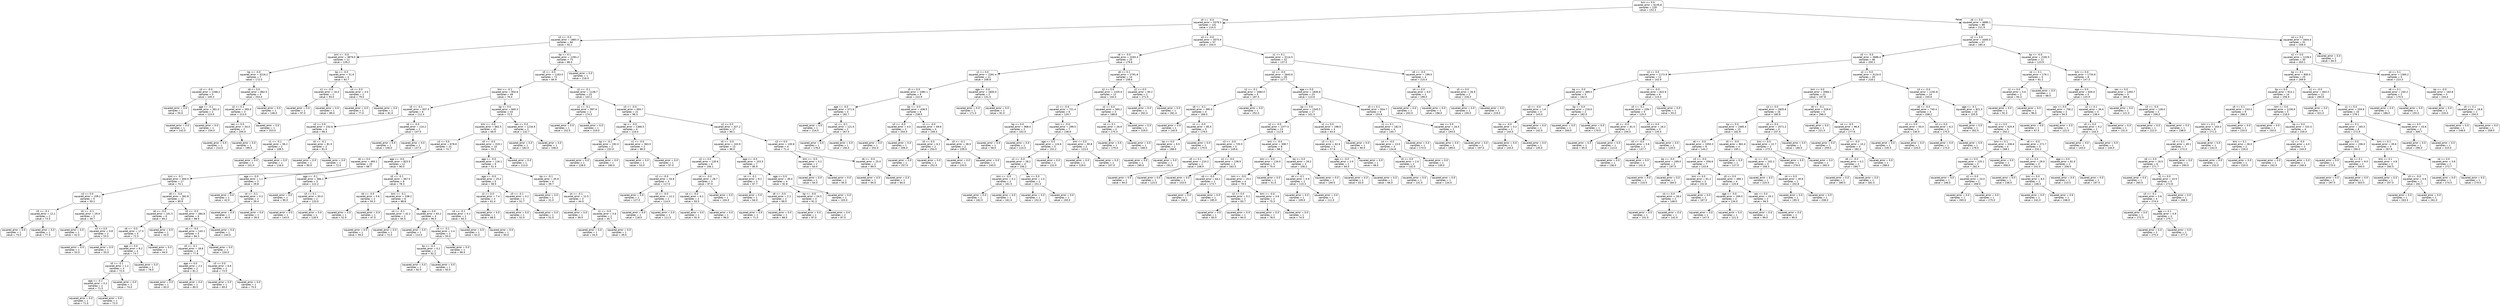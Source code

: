 digraph Tree {
node [shape=box, style="rounded", color="black", fontname="helvetica"] ;
edge [fontname="helvetica"] ;
0 [label="bmi <= 0.0\nsquared_error = 6135.8\nsamples = 229\nvalue = 152.3"] ;
1 [label="s5 <= -0.0\nsquared_error = 3376.3\nsamples = 141\nvalue = 114.5"] ;
0 -> 1 [labeldistance=2.5, labelangle=45, headlabel="True"] ;
2 [label="s3 <= -0.0\nsquared_error = 1883.3\nsamples = 84\nvalue = 92.1"] ;
1 -> 2 ;
3 [label="bmi <= -0.0\nsquared_error = 3879.0\nsamples = 11\nvalue = 139.2"] ;
2 -> 3 ;
4 [label="bp <= -0.0\nsquared_error = 3216.2\nsamples = 7\nvalue = 172.5"] ;
3 -> 4 ;
5 [label="s3 <= -0.0\nsquared_error = 1268.2\nsamples = 3\nvalue = 100.3"] ;
4 -> 5 ;
6 [label="squared_error = 0.0\nsamples = 1\nvalue = 55.0"] ;
5 -> 6 ;
7 [label="age <= -0.1\nsquared_error = 361.0\nsamples = 2\nvalue = 123.0"] ;
5 -> 7 ;
8 [label="squared_error = 0.0\nsamples = 1\nvalue = 142.0"] ;
7 -> 8 ;
9 [label="squared_error = 0.0\nsamples = 1\nvalue = 104.0"] ;
7 -> 9 ;
10 [label="s6 <= 0.0\nsquared_error = 862.5\nsamples = 4\nvalue = 203.4"] ;
4 -> 10 ;
11 [label="s2 <= 0.1\nsquared_error = 365.0\nsamples = 3\nvalue = 213.0"] ;
10 -> 11 ;
12 [label="sex <= 0.0\nsquared_error = 54.0\nsamples = 2\nvalue = 205.0"] ;
11 -> 12 ;
13 [label="squared_error = 0.0\nsamples = 1\nvalue = 214.0"] ;
12 -> 13 ;
14 [label="squared_error = 0.0\nsamples = 1\nvalue = 199.0"] ;
12 -> 14 ;
15 [label="squared_error = 0.0\nsamples = 1\nvalue = 253.0"] ;
11 -> 15 ;
16 [label="squared_error = 0.0\nsamples = 1\nvalue = 146.0"] ;
10 -> 16 ;
17 [label="bp <= -0.0\nsquared_error = 51.6\nsamples = 4\nvalue = 83.7"] ;
3 -> 17 ;
18 [label="s1 <= -0.0\nsquared_error = 16.0\nsamples = 2\nvalue = 93.0"] ;
17 -> 18 ;
19 [label="squared_error = 0.0\nsamples = 1\nvalue = 97.0"] ;
18 -> 19 ;
20 [label="squared_error = 0.0\nsamples = 1\nvalue = 89.0"] ;
18 -> 20 ;
21 [label="s4 <= 0.0\nsquared_error = 4.0\nsamples = 2\nvalue = 79.0"] ;
17 -> 21 ;
22 [label="squared_error = 0.0\nsamples = 1\nvalue = 77.0"] ;
21 -> 22 ;
23 [label="squared_error = 0.0\nsamples = 1\nvalue = 81.0"] ;
21 -> 23 ;
24 [label="bp <= 0.1\nsquared_error = 1293.2\nsamples = 73\nvalue = 86.0"] ;
2 -> 24 ;
25 [label="s5 <= -0.0\nsquared_error = 1163.0\nsamples = 72\nvalue = 84.9"] ;
24 -> 25 ;
26 [label="bmi <= -0.1\nsquared_error = 954.6\nsamples = 49\nvalue = 76.4"] ;
25 -> 26 ;
27 [label="s5 <= -0.1\nsquared_error = 637.0\nsamples = 6\nvalue = 111.4"] ;
26 -> 27 ;
28 [label="s3 <= 0.0\nsquared_error = 232.6\nsamples = 4\nvalue = 99.3"] ;
27 -> 28 ;
29 [label="s1 <= -0.1\nsquared_error = 56.2\nsamples = 2\nvalue = 108.5"] ;
28 -> 29 ;
30 [label="squared_error = 0.0\nsamples = 1\nvalue = 101.0"] ;
29 -> 30 ;
31 [label="squared_error = 0.0\nsamples = 1\nvalue = 116.0"] ;
29 -> 31 ;
32 [label="s5 <= -0.1\nsquared_error = 81.0\nsamples = 2\nvalue = 81.0"] ;
28 -> 32 ;
33 [label="squared_error = 0.0\nsamples = 1\nvalue = 90.0"] ;
32 -> 33 ;
34 [label="squared_error = 0.0\nsamples = 1\nvalue = 72.0"] ;
32 -> 34 ;
35 [label="s6 <= -0.0\nsquared_error = 110.2\nsamples = 2\nvalue = 147.5"] ;
27 -> 35 ;
36 [label="squared_error = 0.0\nsamples = 1\nvalue = 158.0"] ;
35 -> 36 ;
37 [label="squared_error = 0.0\nsamples = 1\nvalue = 137.0"] ;
35 -> 37 ;
38 [label="bp <= 0.0\nsquared_error = 840.3\nsamples = 43\nvalue = 72.5"] ;
26 -> 38 ;
39 [label="bmi <= -0.0\nsquared_error = 662.5\nsamples = 41\nvalue = 69.9"] ;
38 -> 39 ;
40 [label="s3 <= 0.0\nsquared_error = 678.8\nsamples = 31\nvalue = 74.7"] ;
39 -> 40 ;
41 [label="s6 <= 0.0\nsquared_error = 493.1\nsamples = 20\nvalue = 68.7"] ;
40 -> 41 ;
42 [label="bmi <= -0.1\nsquared_error = 400.0\nsamples = 17\nvalue = 74.1"] ;
41 -> 42 ;
43 [label="s3 <= 0.0\nsquared_error = 159.2\nsamples = 5\nvalue = 59.2"] ;
42 -> 43 ;
44 [label="s5 <= -0.1\nsquared_error = 12.2\nsamples = 2\nvalue = 73.5"] ;
43 -> 44 ;
45 [label="squared_error = 0.0\nsamples = 1\nvalue = 70.0"] ;
44 -> 45 ;
46 [label="squared_error = 0.0\nsamples = 1\nvalue = 77.0"] ;
44 -> 46 ;
47 [label="s5 <= -0.1\nsquared_error = 29.9\nsamples = 3\nvalue = 49.7"] ;
43 -> 47 ;
48 [label="squared_error = 0.0\nsamples = 1\nvalue = 42.0"] ;
47 -> 48 ;
49 [label="s3 <= 0.0\nsquared_error = 0.8\nsamples = 2\nvalue = 53.5"] ;
47 -> 49 ;
50 [label="squared_error = 0.0\nsamples = 1\nvalue = 53.0"] ;
49 -> 50 ;
51 [label="squared_error = 0.0\nsamples = 1\nvalue = 55.0"] ;
49 -> 51 ;
52 [label="s6 <= -0.0\nsquared_error = 362.8\nsamples = 12\nvalue = 80.9"] ;
42 -> 52 ;
53 [label="s6 <= -0.0\nsquared_error = 101.5\nsamples = 6\nvalue = 69.2"] ;
52 -> 53 ;
54 [label="s6 <= -0.0\nsquared_error = 17.5\nsamples = 5\nvalue = 72.5"] ;
53 -> 54 ;
55 [label="age <= 0.0\nsquared_error = 8.2\nsamples = 4\nvalue = 73.7"] ;
54 -> 55 ;
56 [label="s5 <= -0.1\nsquared_error = 1.2\nsamples = 3\nvalue = 72.0"] ;
55 -> 56 ;
57 [label="age <= -0.1\nsquared_error = 0.2\nsamples = 2\nvalue = 71.5"] ;
56 -> 57 ;
58 [label="squared_error = 0.0\nsamples = 1\nvalue = 71.0"] ;
57 -> 58 ;
59 [label="squared_error = 0.0\nsamples = 1\nvalue = 72.0"] ;
57 -> 59 ;
60 [label="squared_error = 0.0\nsamples = 1\nvalue = 74.0"] ;
56 -> 60 ;
61 [label="squared_error = 0.0\nsamples = 1\nvalue = 78.0"] ;
55 -> 61 ;
62 [label="squared_error = 0.0\nsamples = 1\nvalue = 64.0"] ;
54 -> 62 ;
63 [label="squared_error = 0.0\nsamples = 1\nvalue = 43.0"] ;
53 -> 63 ;
64 [label="s5 <= -0.0\nsquared_error = 384.8\nsamples = 6\nvalue = 88.9"] ;
52 -> 64 ;
65 [label="s6 <= -0.0\nsquared_error = 143.1\nsamples = 5\nvalue = 84.3"] ;
64 -> 65 ;
66 [label="s5 <= -0.1\nsquared_error = 18.8\nsamples = 4\nvalue = 77.8"] ;
65 -> 66 ;
67 [label="age <= 0.0\nsquared_error = 2.2\nsamples = 2\nvalue = 81.2"] ;
66 -> 67 ;
68 [label="squared_error = 0.0\nsamples = 1\nvalue = 83.0"] ;
67 -> 68 ;
69 [label="squared_error = 0.0\nsamples = 1\nvalue = 80.0"] ;
67 -> 69 ;
70 [label="s3 <= 0.0\nsquared_error = 6.8\nsamples = 2\nvalue = 73.5"] ;
66 -> 70 ;
71 [label="squared_error = 0.0\nsamples = 1\nvalue = 69.0"] ;
70 -> 71 ;
72 [label="squared_error = 0.0\nsamples = 1\nvalue = 75.0"] ;
70 -> 72 ;
73 [label="squared_error = 0.0\nsamples = 1\nvalue = 104.0"] ;
65 -> 73 ;
74 [label="squared_error = 0.0\nsamples = 1\nvalue = 144.0"] ;
64 -> 74 ;
75 [label="age <= -0.0\nsquared_error = 1.1\nsamples = 3\nvalue = 39.8"] ;
41 -> 75 ;
76 [label="squared_error = 0.0\nsamples = 1\nvalue = 42.0"] ;
75 -> 76 ;
77 [label="s4 <= -0.1\nsquared_error = 0.2\nsamples = 2\nvalue = 39.4"] ;
75 -> 77 ;
78 [label="squared_error = 0.0\nsamples = 1\nvalue = 40.0"] ;
77 -> 78 ;
79 [label="squared_error = 0.0\nsamples = 1\nvalue = 39.0"] ;
77 -> 79 ;
80 [label="age <= -0.0\nsquared_error = 823.5\nsamples = 11\nvalue = 90.0"] ;
40 -> 80 ;
81 [label="age <= -0.1\nsquared_error = 384.2\nsamples = 3\nvalue = 122.2"] ;
80 -> 81 ;
82 [label="squared_error = 0.0\nsamples = 1\nvalue = 90.0"] ;
81 -> 82 ;
83 [label="s3 <= 0.1\nsquared_error = 50.0\nsamples = 2\nvalue = 133.0"] ;
81 -> 83 ;
84 [label="squared_error = 0.0\nsamples = 1\nvalue = 143.0"] ;
83 -> 84 ;
85 [label="squared_error = 0.0\nsamples = 1\nvalue = 128.0"] ;
83 -> 85 ;
86 [label="s5 <= -0.1\nsquared_error = 467.5\nsamples = 8\nvalue = 78.3"] ;
80 -> 86 ;
87 [label="s6 <= -0.0\nsquared_error = 5.6\nsamples = 2\nvalue = 50.3"] ;
86 -> 87 ;
88 [label="squared_error = 0.0\nsamples = 1\nvalue = 52.0"] ;
87 -> 88 ;
89 [label="squared_error = 0.0\nsamples = 1\nvalue = 47.0"] ;
87 -> 89 ;
90 [label="bmi <= -0.1\nsquared_error = 238.2\nsamples = 6\nvalue = 88.8"] ;
86 -> 90 ;
91 [label="s4 <= -0.1\nsquared_error = 42.2\nsamples = 2\nvalue = 65.5"] ;
90 -> 91 ;
92 [label="squared_error = 0.0\nsamples = 1\nvalue = 59.0"] ;
91 -> 92 ;
93 [label="squared_error = 0.0\nsamples = 1\nvalue = 72.0"] ;
91 -> 93 ;
94 [label="age <= 0.0\nsquared_error = 63.2\nsamples = 4\nvalue = 96.5"] ;
90 -> 94 ;
95 [label="squared_error = 0.0\nsamples = 1\nvalue = 114.0"] ;
94 -> 95 ;
96 [label="s4 <= -0.1\nsquared_error = 2.4\nsamples = 3\nvalue = 93.0"] ;
94 -> 96 ;
97 [label="bp <= -0.1\nsquared_error = 0.2\nsamples = 2\nvalue = 92.2"] ;
96 -> 97 ;
98 [label="squared_error = 0.0\nsamples = 1\nvalue = 92.0"] ;
97 -> 98 ;
99 [label="squared_error = 0.0\nsamples = 1\nvalue = 93.0"] ;
97 -> 99 ;
100 [label="squared_error = 0.0\nsamples = 1\nvalue = 96.0"] ;
96 -> 100 ;
101 [label="s5 <= -0.0\nsquared_error = 319.1\nsamples = 10\nvalue = 55.1"] ;
39 -> 101 ;
102 [label="age <= -0.0\nsquared_error = 116.1\nsamples = 9\nvalue = 51.4"] ;
101 -> 102 ;
103 [label="age <= -0.0\nsquared_error = 25.2\nsamples = 5\nvalue = 58.5"] ;
102 -> 103 ;
104 [label="s2 <= 0.0\nsquared_error = 7.4\nsamples = 3\nvalue = 61.4"] ;
103 -> 104 ;
105 [label="s4 <= -0.1\nsquared_error = 0.2\nsamples = 2\nvalue = 60.3"] ;
104 -> 105 ;
106 [label="squared_error = 0.0\nsamples = 1\nvalue = 61.0"] ;
105 -> 106 ;
107 [label="squared_error = 0.0\nsamples = 1\nvalue = 60.0"] ;
105 -> 107 ;
108 [label="squared_error = 0.0\nsamples = 1\nvalue = 68.0"] ;
104 -> 108 ;
109 [label="s5 <= -0.1\nsquared_error = 0.2\nsamples = 2\nvalue = 51.7"] ;
103 -> 109 ;
110 [label="squared_error = 0.0\nsamples = 1\nvalue = 52.0"] ;
109 -> 110 ;
111 [label="squared_error = 0.0\nsamples = 1\nvalue = 51.0"] ;
109 -> 111 ;
112 [label="bp <= -0.1\nsquared_error = 45.9\nsamples = 4\nvalue = 39.7"] ;
102 -> 112 ;
113 [label="squared_error = 0.0\nsamples = 1\nvalue = 31.0"] ;
112 -> 113 ;
114 [label="s4 <= -0.1\nsquared_error = 12.5\nsamples = 3\nvalue = 44.0"] ;
112 -> 114 ;
115 [label="squared_error = 0.0\nsamples = 1\nvalue = 39.0"] ;
114 -> 115 ;
116 [label="s1 <= -0.0\nsquared_error = 5.6\nsamples = 2\nvalue = 45.7"] ;
114 -> 116 ;
117 [label="squared_error = 0.0\nsamples = 1\nvalue = 44.0"] ;
116 -> 117 ;
118 [label="squared_error = 0.0\nsamples = 1\nvalue = 49.0"] ;
116 -> 118 ;
119 [label="squared_error = 0.0\nsamples = 1\nvalue = 113.0"] ;
101 -> 119 ;
120 [label="sex <= 0.0\nsquared_error = 1216.9\nsamples = 2\nvalue = 132.7"] ;
38 -> 120 ;
121 [label="squared_error = 0.0\nsamples = 1\nvalue = 182.0"] ;
120 -> 121 ;
122 [label="squared_error = 0.0\nsamples = 1\nvalue = 108.0"] ;
120 -> 122 ;
123 [label="s1 <= -0.1\nsquared_error = 1138.7\nsamples = 23\nvalue = 102.2"] ;
25 -> 123 ;
124 [label="s1 <= -0.1\nsquared_error = 997.6\nsamples = 2\nvalue = 174.3"] ;
123 -> 124 ;
125 [label="squared_error = 0.0\nsamples = 1\nvalue = 152.0"] ;
124 -> 125 ;
126 [label="squared_error = 0.0\nsamples = 1\nvalue = 219.0"] ;
124 -> 126 ;
127 [label="s3 <= -0.0\nsquared_error = 693.7\nsamples = 21\nvalue = 96.3"] ;
123 -> 127 ;
128 [label="bp <= -0.0\nsquared_error = 1366.5\nsamples = 4\nvalue = 119.0"] ;
127 -> 128 ;
129 [label="bp <= -0.1\nsquared_error = 192.0\nsamples = 2\nvalue = 152.0"] ;
128 -> 129 ;
130 [label="squared_error = 0.0\nsamples = 1\nvalue = 128.0"] ;
129 -> 130 ;
131 [label="squared_error = 0.0\nsamples = 1\nvalue = 160.0"] ;
129 -> 131 ;
132 [label="s1 <= -0.0\nsquared_error = 363.0\nsamples = 2\nvalue = 86.0"] ;
128 -> 132 ;
133 [label="squared_error = 0.0\nsamples = 1\nvalue = 53.0"] ;
132 -> 133 ;
134 [label="squared_error = 0.0\nsamples = 1\nvalue = 97.0"] ;
132 -> 134 ;
135 [label="s2 <= 0.0\nsquared_error = 327.2\nsamples = 17\nvalue = 90.1"] ;
127 -> 135 ;
136 [label="s5 <= -0.0\nsquared_error = 243.9\nsamples = 13\nvalue = 96.0"] ;
135 -> 136 ;
137 [label="s2 <= 0.0\nsquared_error = 130.6\nsamples = 6\nvalue = 106.1"] ;
136 -> 137 ;
138 [label="s2 <= -0.0\nsquared_error = 34.8\nsamples = 3\nvalue = 117.0"] ;
137 -> 138 ;
139 [label="squared_error = 0.0\nsamples = 1\nvalue = 127.0"] ;
138 -> 139 ;
140 [label="s5 <= -0.0\nsquared_error = 12.2\nsamples = 2\nvalue = 114.5"] ;
138 -> 140 ;
141 [label="squared_error = 0.0\nsamples = 1\nvalue = 118.0"] ;
140 -> 141 ;
142 [label="squared_error = 0.0\nsamples = 1\nvalue = 111.0"] ;
140 -> 142 ;
143 [label="s4 <= -0.0\nsquared_error = 28.7\nsamples = 3\nvalue = 97.0"] ;
137 -> 143 ;
144 [label="s4 <= -0.0\nsquared_error = 6.2\nsamples = 2\nvalue = 93.5"] ;
143 -> 144 ;
145 [label="squared_error = 0.0\nsamples = 1\nvalue = 91.0"] ;
144 -> 145 ;
146 [label="squared_error = 0.0\nsamples = 1\nvalue = 96.0"] ;
144 -> 146 ;
147 [label="squared_error = 0.0\nsamples = 1\nvalue = 104.0"] ;
143 -> 147 ;
148 [label="age <= -0.0\nsquared_error = 153.5\nsamples = 7\nvalue = 85.9"] ;
136 -> 148 ;
149 [label="s4 <= -0.1\nsquared_error = 8.2\nsamples = 3\nvalue = 67.7"] ;
148 -> 149 ;
150 [label="squared_error = 0.0\nsamples = 1\nvalue = 64.0"] ;
149 -> 150 ;
151 [label="s6 <= -0.0\nsquared_error = 2.2\nsamples = 2\nvalue = 69.5"] ;
149 -> 151 ;
152 [label="squared_error = 0.0\nsamples = 1\nvalue = 71.0"] ;
151 -> 152 ;
153 [label="squared_error = 0.0\nsamples = 1\nvalue = 68.0"] ;
151 -> 153 ;
154 [label="age <= 0.0\nsquared_error = 36.4\nsamples = 4\nvalue = 92.8"] ;
148 -> 154 ;
155 [label="bp <= -0.0\nsquared_error = 24.5\nsamples = 3\nvalue = 91.3"] ;
154 -> 155 ;
156 [label="squared_error = 0.0\nsamples = 1\nvalue = 97.0"] ;
155 -> 156 ;
157 [label="squared_error = 0.0\nsamples = 2\nvalue = 87.0"] ;
155 -> 157 ;
158 [label="squared_error = 0.0\nsamples = 1\nvalue = 103.0"] ;
154 -> 158 ;
159 [label="s3 <= 0.0\nsquared_error = 130.8\nsamples = 4\nvalue = 71.4"] ;
135 -> 159 ;
160 [label="bmi <= -0.0\nsquared_error = 0.2\nsamples = 2\nvalue = 64.4"] ;
159 -> 160 ;
161 [label="squared_error = 0.0\nsamples = 1\nvalue = 64.0"] ;
160 -> 161 ;
162 [label="squared_error = 0.0\nsamples = 1\nvalue = 65.0"] ;
160 -> 162 ;
163 [label="s6 <= -0.0\nsquared_error = 25.0\nsamples = 2\nvalue = 89.0"] ;
159 -> 163 ;
164 [label="squared_error = 0.0\nsamples = 1\nvalue = 94.0"] ;
163 -> 164 ;
165 [label="squared_error = 0.0\nsamples = 1\nvalue = 84.0"] ;
163 -> 165 ;
166 [label="squared_error = 0.0\nsamples = 1\nvalue = 216.0"] ;
24 -> 166 ;
167 [label="s3 <= -0.0\nsquared_error = 3575.9\nsamples = 57\nvalue = 154.0"] ;
1 -> 167 ;
168 [label="s6 <= -0.0\nsquared_error = 3183.3\nsamples = 25\nvalue = 179.6"] ;
167 -> 168 ;
169 [label="s1 <= 0.0\nsquared_error = 2261.4\nsamples = 11\nvalue = 208.8"] ;
168 -> 169 ;
170 [label="s5 <= 0.0\nsquared_error = 1082.1\nsamples = 9\nvalue = 222.9"] ;
169 -> 170 ;
171 [label="age <= -0.0\nsquared_error = 571.6\nsamples = 3\nvalue = 182.7"] ;
170 -> 171 ;
172 [label="squared_error = 0.0\nsamples = 1\nvalue = 214.0"] ;
171 -> 172 ;
173 [label="s2 <= -0.1\nsquared_error = 121.0\nsamples = 2\nvalue = 167.0"] ;
171 -> 173 ;
174 [label="squared_error = 0.0\nsamples = 1\nvalue = 178.0"] ;
173 -> 174 ;
175 [label="squared_error = 0.0\nsamples = 1\nvalue = 156.0"] ;
173 -> 175 ;
176 [label="bp <= -0.0\nsquared_error = 438.5\nsamples = 6\nvalue = 238.0"] ;
170 -> 176 ;
177 [label="s3 <= -0.0\nsquared_error = 4.0\nsamples = 2\nvalue = 204.0"] ;
176 -> 177 ;
178 [label="squared_error = 0.0\nsamples = 1\nvalue = 202.0"] ;
177 -> 178 ;
179 [label="squared_error = 0.0\nsamples = 1\nvalue = 206.0"] ;
177 -> 179 ;
180 [label="s1 <= -0.0\nsquared_error = 69.6\nsamples = 4\nvalue = 249.3"] ;
176 -> 180 ;
181 [label="s5 <= 0.0\nsquared_error = 6.2\nsamples = 2\nvalue = 254.5"] ;
180 -> 181 ;
182 [label="squared_error = 0.0\nsamples = 1\nvalue = 257.0"] ;
181 -> 182 ;
183 [label="squared_error = 0.0\nsamples = 1\nvalue = 252.0"] ;
181 -> 183 ;
184 [label="s3 <= -0.1\nsquared_error = 36.0\nsamples = 2\nvalue = 239.0"] ;
180 -> 184 ;
185 [label="squared_error = 0.0\nsamples = 1\nvalue = 233.0"] ;
184 -> 185 ;
186 [label="squared_error = 0.0\nsamples = 1\nvalue = 245.0"] ;
184 -> 186 ;
187 [label="age <= -0.0\nsquared_error = 1600.0\nsamples = 2\nvalue = 131.0"] ;
169 -> 187 ;
188 [label="squared_error = 0.0\nsamples = 1\nvalue = 171.0"] ;
187 -> 188 ;
189 [label="squared_error = 0.0\nsamples = 1\nvalue = 91.0"] ;
187 -> 189 ;
190 [label="s6 <= 0.1\nsquared_error = 2791.8\nsamples = 14\nvalue = 158.6"] ;
168 -> 190 ;
191 [label="s2 <= 0.0\nsquared_error = 1335.6\nsamples = 12\nvalue = 144.4"] ;
190 -> 191 ;
192 [label="s1 <= -0.0\nsquared_error = 721.4\nsamples = 9\nvalue = 129.7"] ;
191 -> 192 ;
193 [label="bp <= 0.0\nsquared_error = 968.0\nsamples = 2\nvalue = 102.0"] ;
192 -> 193 ;
194 [label="squared_error = 0.0\nsamples = 1\nvalue = 58.0"] ;
193 -> 194 ;
195 [label="squared_error = 0.0\nsamples = 1\nvalue = 124.0"] ;
193 -> 195 ;
196 [label="bmi <= -0.0\nsquared_error = 299.0\nsamples = 7\nvalue = 138.9"] ;
192 -> 196 ;
197 [label="age <= 0.0\nsquared_error = 124.6\nsamples = 5\nvalue = 151.2"] ;
196 -> 197 ;
198 [label="s2 <= -0.0\nsquared_error = 28.2\nsamples = 4\nvalue = 156.2"] ;
197 -> 198 ;
199 [label="bmi <= -0.0\nsquared_error = 0.2\nsamples = 2\nvalue = 161.5"] ;
198 -> 199 ;
200 [label="squared_error = 0.0\nsamples = 1\nvalue = 162.0"] ;
199 -> 200 ;
201 [label="squared_error = 0.0\nsamples = 1\nvalue = 161.0"] ;
199 -> 201 ;
202 [label="sex <= 0.0\nsquared_error = 1.0\nsamples = 2\nvalue = 151.0"] ;
198 -> 202 ;
203 [label="squared_error = 0.0\nsamples = 1\nvalue = 152.0"] ;
202 -> 203 ;
204 [label="squared_error = 0.0\nsamples = 1\nvalue = 150.0"] ;
202 -> 204 ;
205 [label="squared_error = 0.0\nsamples = 1\nvalue = 131.0"] ;
197 -> 205 ;
206 [label="bmi <= 0.0\nsquared_error = 90.8\nsamples = 2\nvalue = 123.5"] ;
196 -> 206 ;
207 [label="squared_error = 0.0\nsamples = 1\nvalue = 129.0"] ;
206 -> 207 ;
208 [label="squared_error = 0.0\nsamples = 1\nvalue = 107.0"] ;
206 -> 208 ;
209 [label="s2 <= 0.0\nsquared_error = 560.2\nsamples = 3\nvalue = 188.8"] ;
191 -> 209 ;
210 [label="s4 <= 0.1\nsquared_error = 26.9\nsamples = 2\nvalue = 175.3"] ;
209 -> 210 ;
211 [label="squared_error = 0.0\nsamples = 1\nvalue = 179.0"] ;
210 -> 211 ;
212 [label="squared_error = 0.0\nsamples = 1\nvalue = 168.0"] ;
210 -> 212 ;
213 [label="squared_error = 0.0\nsamples = 1\nvalue = 229.0"] ;
209 -> 213 ;
214 [label="s2 <= 0.0\nsquared_error = 90.2\nsamples = 2\nvalue = 271.5"] ;
190 -> 214 ;
215 [label="squared_error = 0.0\nsamples = 1\nvalue = 262.0"] ;
214 -> 215 ;
216 [label="squared_error = 0.0\nsamples = 1\nvalue = 281.0"] ;
214 -> 216 ;
217 [label="s1 <= 0.1\nsquared_error = 3114.5\nsamples = 32\nvalue = 137.0"] ;
167 -> 217 ;
218 [label="s2 <= -0.0\nsquared_error = 2643.6\nsamples = 28\nvalue = 127.7"] ;
217 -> 218 ;
219 [label="s2 <= -0.1\nsquared_error = 1683.0\nsamples = 5\nvalue = 187.5"] ;
218 -> 219 ;
220 [label="s6 <= -0.1\nsquared_error = 395.0\nsamples = 4\nvalue = 166.0"] ;
219 -> 220 ;
221 [label="squared_error = 0.0\nsamples = 1\nvalue = 140.0"] ;
220 -> 221 ;
222 [label="s1 <= -0.0\nsquared_error = 85.5\nsamples = 3\nvalue = 179.0"] ;
220 -> 222 ;
223 [label="bp <= 0.0\nsquared_error = 9.0\nsamples = 2\nvalue = 188.0"] ;
222 -> 223 ;
224 [label="squared_error = 0.0\nsamples = 1\nvalue = 185.0"] ;
223 -> 224 ;
225 [label="squared_error = 0.0\nsamples = 1\nvalue = 191.0"] ;
223 -> 225 ;
226 [label="squared_error = 0.0\nsamples = 1\nvalue = 170.0"] ;
222 -> 226 ;
227 [label="squared_error = 0.0\nsamples = 1\nvalue = 252.0"] ;
219 -> 227 ;
228 [label="age <= 0.0\nsquared_error = 1830.8\nsamples = 23\nvalue = 113.6"] ;
218 -> 228 ;
229 [label="bp <= 0.0\nsquared_error = 1545.5\nsamples = 17\nvalue = 101.3"] ;
228 -> 229 ;
230 [label="s2 <= -0.0\nsquared_error = 1377.5\nsamples = 13\nvalue = 112.8"] ;
229 -> 230 ;
231 [label="s3 <= -0.0\nsquared_error = 720.5\nsamples = 5\nvalue = 149.6"] ;
230 -> 231 ;
232 [label="s5 <= 0.1\nsquared_error = 210.2\nsamples = 2\nvalue = 108.5"] ;
231 -> 232 ;
233 [label="squared_error = 0.0\nsamples = 1\nvalue = 94.0"] ;
232 -> 233 ;
234 [label="squared_error = 0.0\nsamples = 1\nvalue = 123.0"] ;
232 -> 234 ;
235 [label="s2 <= -0.0\nsquared_error = 138.9\nsamples = 3\nvalue = 163.3"] ;
231 -> 235 ;
236 [label="squared_error = 0.0\nsamples = 1\nvalue = 153.0"] ;
235 -> 236 ;
237 [label="s6 <= -0.0\nsquared_error = 64.2\nsamples = 2\nvalue = 173.7"] ;
235 -> 237 ;
238 [label="squared_error = 0.0\nsamples = 1\nvalue = 168.0"] ;
237 -> 238 ;
239 [label="squared_error = 0.0\nsamples = 1\nvalue = 185.0"] ;
237 -> 239 ;
240 [label="bmi <= -0.0\nsquared_error = 308.7\nsamples = 8\nvalue = 88.2"] ;
230 -> 240 ;
241 [label="bmi <= -0.0\nsquared_error = 116.0\nsamples = 5\nvalue = 75.4"] ;
240 -> 241 ;
242 [label="bmi <= -0.0\nsquared_error = 19.2\nsamples = 4\nvalue = 79.5"] ;
241 -> 242 ;
243 [label="s2 <= 0.0\nsquared_error = 0.2\nsamples = 2\nvalue = 83.7"] ;
242 -> 243 ;
244 [label="squared_error = 0.0\nsamples = 1\nvalue = 83.0"] ;
243 -> 244 ;
245 [label="squared_error = 0.0\nsamples = 1\nvalue = 84.0"] ;
243 -> 245 ;
246 [label="bmi <= -0.0\nsquared_error = 3.6\nsamples = 2\nvalue = 75.3"] ;
242 -> 246 ;
247 [label="squared_error = 0.0\nsamples = 1\nvalue = 78.0"] ;
246 -> 247 ;
248 [label="squared_error = 0.0\nsamples = 1\nvalue = 74.0"] ;
246 -> 248 ;
249 [label="squared_error = 0.0\nsamples = 1\nvalue = 51.0"] ;
241 -> 249 ;
250 [label="bp <= 0.0\nsquared_error = 26.2\nsamples = 3\nvalue = 106.2"] ;
240 -> 250 ;
251 [label="s6 <= -0.1\nsquared_error = 0.9\nsamples = 2\nvalue = 110.3"] ;
250 -> 251 ;
252 [label="squared_error = 0.0\nsamples = 1\nvalue = 109.0"] ;
251 -> 252 ;
253 [label="squared_error = 0.0\nsamples = 1\nvalue = 111.0"] ;
251 -> 253 ;
254 [label="squared_error = 0.0\nsamples = 1\nvalue = 100.0"] ;
250 -> 254 ;
255 [label="s1 <= 0.0\nsquared_error = 198.0\nsamples = 4\nvalue = 63.0"] ;
229 -> 255 ;
256 [label="s3 <= 0.1\nsquared_error = 62.6\nsamples = 3\nvalue = 57.6"] ;
255 -> 256 ;
257 [label="age <= -0.0\nsquared_error = 2.0\nsamples = 2\nvalue = 64.0"] ;
256 -> 257 ;
258 [label="squared_error = 0.0\nsamples = 1\nvalue = 63.0"] ;
257 -> 258 ;
259 [label="squared_error = 0.0\nsamples = 1\nvalue = 66.0"] ;
257 -> 259 ;
260 [label="squared_error = 0.0\nsamples = 1\nvalue = 48.0"] ;
256 -> 260 ;
261 [label="squared_error = 0.0\nsamples = 1\nvalue = 90.0"] ;
255 -> 261 ;
262 [label="s5 <= 0.1\nsquared_error = 654.7\nsamples = 6\nvalue = 153.8"] ;
228 -> 262 ;
263 [label="s1 <= 0.1\nsquared_error = 182.9\nsamples = 4\nvalue = 140.7"] ;
262 -> 263 ;
264 [label="s4 <= -0.0\nsquared_error = 13.0\nsamples = 3\nvalue = 134.8"] ;
263 -> 264 ;
265 [label="s5 <= 0.0\nsquared_error = 2.0\nsamples = 2\nvalue = 132.0"] ;
264 -> 265 ;
266 [label="squared_error = 0.0\nsamples = 1\nvalue = 131.0"] ;
265 -> 266 ;
267 [label="squared_error = 0.0\nsamples = 1\nvalue = 134.0"] ;
265 -> 267 ;
268 [label="squared_error = 0.0\nsamples = 1\nvalue = 139.0"] ;
264 -> 268 ;
269 [label="squared_error = 0.0\nsamples = 1\nvalue = 170.0"] ;
263 -> 269 ;
270 [label="sex <= 0.0\nsquared_error = 16.0\nsamples = 2\nvalue = 193.0"] ;
262 -> 270 ;
271 [label="squared_error = 0.0\nsamples = 1\nvalue = 189.0"] ;
270 -> 271 ;
272 [label="squared_error = 0.0\nsamples = 1\nvalue = 197.0"] ;
270 -> 272 ;
273 [label="s6 <= -0.0\nsquared_error = 199.0\nsamples = 4\nvalue = 215.4"] ;
217 -> 273 ;
274 [label="s4 <= 0.0\nsquared_error = 9.0\nsamples = 2\nvalue = 199.0"] ;
273 -> 274 ;
275 [label="squared_error = 0.0\nsamples = 1\nvalue = 202.0"] ;
274 -> 275 ;
276 [label="squared_error = 0.0\nsamples = 1\nvalue = 196.0"] ;
274 -> 276 ;
277 [label="s5 <= 0.0\nsquared_error = 26.9\nsamples = 2\nvalue = 226.3"] ;
273 -> 277 ;
278 [label="squared_error = 0.0\nsamples = 1\nvalue = 230.0"] ;
277 -> 278 ;
279 [label="squared_error = 0.0\nsamples = 1\nvalue = 219.0"] ;
277 -> 279 ;
280 [label="s6 <= 0.0\nsquared_error = 4680.1\nsamples = 88\nvalue = 211.9"] ;
0 -> 280 [labeldistance=2.5, labelangle=-45, headlabel="False"] ;
281 [label="s2 <= 0.0\nsquared_error = 4300.5\nsamples = 57\nvalue = 185.4"] ;
280 -> 281 ;
282 [label="s5 <= -0.0\nsquared_error = 3686.4\nsamples = 46\nvalue = 200.1"] ;
281 -> 282 ;
283 [label="s3 <= 0.0\nsquared_error = 1172.9\nsamples = 11\nvalue = 142.9"] ;
282 -> 283 ;
284 [label="bp <= -0.0\nsquared_error = 489.0\nsamples = 5\nvalue = 162.5"] ;
283 -> 284 ;
285 [label="s3 <= -0.0\nsquared_error = 1.6\nsamples = 3\nvalue = 143.0"] ;
284 -> 285 ;
286 [label="bp <= -0.0\nsquared_error = 0.2\nsamples = 2\nvalue = 144.5"] ;
285 -> 286 ;
287 [label="squared_error = 0.0\nsamples = 1\nvalue = 144.0"] ;
286 -> 287 ;
288 [label="squared_error = 0.0\nsamples = 1\nvalue = 145.0"] ;
286 -> 288 ;
289 [label="squared_error = 0.0\nsamples = 1\nvalue = 142.0"] ;
285 -> 289 ;
290 [label="bp <= 0.0\nsquared_error = 216.0\nsamples = 2\nvalue = 182.0"] ;
284 -> 290 ;
291 [label="squared_error = 0.0\nsamples = 1\nvalue = 200.0"] ;
290 -> 291 ;
292 [label="squared_error = 0.0\nsamples = 1\nvalue = 170.0"] ;
290 -> 292 ;
293 [label="s4 <= -0.0\nsquared_error = 822.6\nsamples = 6\nvalue = 115.0"] ;
283 -> 293 ;
294 [label="s5 <= -0.1\nsquared_error = 259.7\nsamples = 5\nvalue = 125.0"] ;
293 -> 294 ;
295 [label="s6 <= -0.0\nsquared_error = 81.0\nsamples = 2\nvalue = 104.0"] ;
294 -> 295 ;
296 [label="squared_error = 0.0\nsamples = 1\nvalue = 95.0"] ;
295 -> 296 ;
297 [label="squared_error = 0.0\nsamples = 1\nvalue = 113.0"] ;
295 -> 297 ;
298 [label="s3 <= 0.0\nsquared_error = 18.2\nsamples = 3\nvalue = 135.5"] ;
294 -> 298 ;
299 [label="s5 <= -0.0\nsquared_error = 5.6\nsamples = 2\nvalue = 137.7"] ;
298 -> 299 ;
300 [label="squared_error = 0.0\nsamples = 1\nvalue = 136.0"] ;
299 -> 300 ;
301 [label="squared_error = 0.0\nsamples = 1\nvalue = 141.0"] ;
299 -> 301 ;
302 [label="squared_error = 0.0\nsamples = 1\nvalue = 129.0"] ;
298 -> 302 ;
303 [label="squared_error = 0.0\nsamples = 1\nvalue = 55.0"] ;
293 -> 303 ;
304 [label="s2 <= 0.0\nsquared_error = 3124.0\nsamples = 35\nvalue = 218.1"] ;
282 -> 304 ;
305 [label="bmi <= 0.0\nsquared_error = 3584.1\nsamples = 21\nvalue = 197.8"] ;
304 -> 305 ;
306 [label="s3 <= 0.0\nsquared_error = 2835.8\nsamples = 16\nvalue = 180.8"] ;
305 -> 306 ;
307 [label="bp <= 0.0\nsquared_error = 1585.4\nsamples = 13\nvalue = 162.9"] ;
306 -> 307 ;
308 [label="s6 <= -0.0\nsquared_error = 1050.3\nsamples = 9\nvalue = 144.2"] ;
307 -> 308 ;
309 [label="bp <= -0.0\nsquared_error = 169.0\nsamples = 2\nvalue = 197.0"] ;
308 -> 309 ;
310 [label="squared_error = 0.0\nsamples = 1\nvalue = 210.0"] ;
309 -> 310 ;
311 [label="squared_error = 0.0\nsamples = 1\nvalue = 184.0"] ;
309 -> 311 ;
312 [label="s3 <= -0.0\nsquared_error = 556.6\nsamples = 7\nvalue = 133.6"] ;
308 -> 312 ;
313 [label="bmi <= 0.0\nsquared_error = 81.2\nsamples = 3\nvalue = 152.8"] ;
312 -> 313 ;
314 [label="s4 <= 0.0\nsquared_error = 18.0\nsamples = 2\nvalue = 148.0"] ;
313 -> 314 ;
315 [label="squared_error = 0.0\nsamples = 1\nvalue = 151.0"] ;
314 -> 315 ;
316 [label="squared_error = 0.0\nsamples = 1\nvalue = 142.0"] ;
314 -> 316 ;
317 [label="squared_error = 0.0\nsamples = 1\nvalue = 167.0"] ;
313 -> 317 ;
318 [label="s5 <= 0.0\nsquared_error = 466.1\nsamples = 4\nvalue = 120.8"] ;
312 -> 318 ;
319 [label="age <= -0.0\nsquared_error = 169.0\nsamples = 2\nvalue = 134.0"] ;
318 -> 319 ;
320 [label="squared_error = 0.0\nsamples = 1\nvalue = 147.0"] ;
319 -> 320 ;
321 [label="squared_error = 0.0\nsamples = 1\nvalue = 121.0"] ;
319 -> 321 ;
322 [label="sex <= 0.0\nsquared_error = 20.2\nsamples = 2\nvalue = 94.5"] ;
318 -> 322 ;
323 [label="squared_error = 0.0\nsamples = 1\nvalue = 99.0"] ;
322 -> 323 ;
324 [label="squared_error = 0.0\nsamples = 1\nvalue = 90.0"] ;
322 -> 324 ;
325 [label="s5 <= -0.0\nsquared_error = 861.6\nsamples = 4\nvalue = 195.1"] ;
307 -> 325 ;
326 [label="squared_error = 0.0\nsamples = 1\nvalue = 127.0"] ;
325 -> 326 ;
327 [label="s1 <= -0.0\nsquared_error = 102.2\nsamples = 3\nvalue = 206.5"] ;
325 -> 327 ;
328 [label="squared_error = 0.0\nsamples = 1\nvalue = 225.0"] ;
327 -> 328 ;
329 [label="s4 <= 0.0\nsquared_error = 40.6\nsamples = 2\nvalue = 202.8"] ;
327 -> 329 ;
330 [label="squared_error = 0.0\nsamples = 1\nvalue = 195.0"] ;
329 -> 330 ;
331 [label="squared_error = 0.0\nsamples = 1\nvalue = 208.0"] ;
329 -> 331 ;
332 [label="s6 <= 0.0\nsquared_error = 2571.2\nsamples = 3\nvalue = 237.5"] ;
306 -> 332 ;
333 [label="bmi <= 0.0\nsquared_error = 22.7\nsamples = 2\nvalue = 273.2"] ;
332 -> 333 ;
334 [label="squared_error = 0.0\nsamples = 1\nvalue = 276.0"] ;
333 -> 334 ;
335 [label="squared_error = 0.0\nsamples = 1\nvalue = 265.0"] ;
333 -> 335 ;
336 [label="squared_error = 0.0\nsamples = 1\nvalue = 166.0"] ;
332 -> 336 ;
337 [label="s6 <= -0.1\nsquared_error = 528.6\nsamples = 5\nvalue = 268.3"] ;
305 -> 337 ;
338 [label="squared_error = 0.0\nsamples = 1\nvalue = 221.0"] ;
337 -> 338 ;
339 [label="s4 <= -0.0\nsquared_error = 96.6\nsamples = 4\nvalue = 277.8"] ;
337 -> 339 ;
340 [label="squared_error = 0.0\nsamples = 1\nvalue = 259.0"] ;
339 -> 340 ;
341 [label="s2 <= -0.0\nsquared_error = 10.2\nsamples = 3\nvalue = 282.5"] ;
339 -> 341 ;
342 [label="s6 <= -0.0\nsquared_error = 0.2\nsamples = 2\nvalue = 280.7"] ;
341 -> 342 ;
343 [label="squared_error = 0.0\nsamples = 1\nvalue = 280.0"] ;
342 -> 343 ;
344 [label="squared_error = 0.0\nsamples = 1\nvalue = 281.0"] ;
342 -> 344 ;
345 [label="squared_error = 0.0\nsamples = 1\nvalue = 288.0"] ;
341 -> 345 ;
346 [label="s3 <= -0.0\nsquared_error = 1192.8\nsamples = 14\nvalue = 245.6"] ;
304 -> 346 ;
347 [label="s6 <= -0.0\nsquared_error = 745.4\nsamples = 4\nvalue = 208.2"] ;
346 -> 347 ;
348 [label="s5 <= 0.0\nsquared_error = 50.0\nsamples = 2\nvalue = 230.0"] ;
347 -> 348 ;
349 [label="squared_error = 0.0\nsamples = 1\nvalue = 235.0"] ;
348 -> 349 ;
350 [label="squared_error = 0.0\nsamples = 1\nvalue = 220.0"] ;
348 -> 350 ;
351 [label="s2 <= 0.0\nsquared_error = 6.2\nsamples = 2\nvalue = 175.5"] ;
347 -> 351 ;
352 [label="squared_error = 0.0\nsamples = 1\nvalue = 173.0"] ;
351 -> 352 ;
353 [label="squared_error = 0.0\nsamples = 1\nvalue = 178.0"] ;
351 -> 353 ;
354 [label="age <= -0.1\nsquared_error = 821.5\nsamples = 10\nvalue = 255.9"] ;
346 -> 354 ;
355 [label="squared_error = 0.0\nsamples = 1\nvalue = 302.0"] ;
354 -> 355 ;
356 [label="s1 <= 0.0\nsquared_error = 625.9\nsamples = 9\nvalue = 250.2"] ;
354 -> 356 ;
357 [label="bmi <= 0.1\nsquared_error = 336.6\nsamples = 4\nvalue = 268.1"] ;
356 -> 357 ;
358 [label="sex <= 0.0\nsquared_error = 125.1\nsamples = 3\nvalue = 262.4"] ;
357 -> 358 ;
359 [label="squared_error = 0.0\nsamples = 1\nvalue = 246.0"] ;
358 -> 359 ;
360 [label="s2 <= 0.0\nsquared_error = 24.0\nsamples = 2\nvalue = 269.0"] ;
358 -> 360 ;
361 [label="squared_error = 0.0\nsamples = 1\nvalue = 265.0"] ;
360 -> 361 ;
362 [label="squared_error = 0.0\nsamples = 1\nvalue = 275.0"] ;
360 -> 362 ;
363 [label="squared_error = 0.0\nsamples = 1\nvalue = 308.0"] ;
357 -> 363 ;
364 [label="s6 <= -0.0\nsquared_error = 271.7\nsamples = 5\nvalue = 232.2"] ;
356 -> 364 ;
365 [label="s2 <= 0.0\nsquared_error = 29.0\nsamples = 3\nvalue = 241.0"] ;
364 -> 365 ;
366 [label="squared_error = 0.0\nsamples = 1\nvalue = 236.0"] ;
365 -> 366 ;
367 [label="bmi <= 0.0\nsquared_error = 8.0\nsamples = 2\nvalue = 246.0"] ;
365 -> 367 ;
368 [label="squared_error = 0.0\nsamples = 1\nvalue = 242.0"] ;
367 -> 368 ;
369 [label="squared_error = 0.0\nsamples = 1\nvalue = 248.0"] ;
367 -> 369 ;
370 [label="age <= 0.0\nsquared_error = 81.0\nsamples = 2\nvalue = 206.0"] ;
364 -> 370 ;
371 [label="squared_error = 0.0\nsamples = 1\nvalue = 215.0"] ;
370 -> 371 ;
372 [label="squared_error = 0.0\nsamples = 1\nvalue = 197.0"] ;
370 -> 372 ;
373 [label="bp <= -0.0\nsquared_error = 2182.5\nsamples = 11\nvalue = 123.9"] ;
281 -> 373 ;
374 [label="s4 <= 0.1\nsquared_error = 176.1\nsamples = 3\nvalue = 81.2"] ;
373 -> 374 ;
375 [label="s1 <= 0.0\nsquared_error = 5.6\nsamples = 2\nvalue = 94.3"] ;
374 -> 375 ;
376 [label="squared_error = 0.0\nsamples = 1\nvalue = 91.0"] ;
375 -> 376 ;
377 [label="squared_error = 0.0\nsamples = 1\nvalue = 96.0"] ;
375 -> 377 ;
378 [label="squared_error = 0.0\nsamples = 1\nvalue = 68.0"] ;
374 -> 378 ;
379 [label="bmi <= 0.0\nsquared_error = 1734.6\nsamples = 8\nvalue = 147.3"] ;
373 -> 379 ;
380 [label="age <= 0.0\nsquared_error = 635.6\nsamples = 5\nvalue = 125.9"] ;
379 -> 380 ;
381 [label="sex <= 0.0\nsquared_error = 756.2\nsamples = 2\nvalue = 94.5"] ;
380 -> 381 ;
382 [label="squared_error = 0.0\nsamples = 1\nvalue = 67.0"] ;
381 -> 382 ;
383 [label="squared_error = 0.0\nsamples = 1\nvalue = 122.0"] ;
381 -> 383 ;
384 [label="s2 <= 0.1\nsquared_error = 36.6\nsamples = 3\nvalue = 138.4"] ;
380 -> 384 ;
385 [label="s5 <= 0.0\nsquared_error = 0.2\nsamples = 2\nvalue = 143.3"] ;
384 -> 385 ;
386 [label="squared_error = 0.0\nsamples = 1\nvalue = 143.0"] ;
385 -> 386 ;
387 [label="squared_error = 0.0\nsamples = 1\nvalue = 144.0"] ;
385 -> 387 ;
388 [label="squared_error = 0.0\nsamples = 1\nvalue = 131.0"] ;
384 -> 388 ;
389 [label="sex <= 0.0\nsquared_error = 1450.7\nsamples = 3\nvalue = 184.8"] ;
379 -> 389 ;
390 [label="squared_error = 0.0\nsamples = 1\nvalue = 121.0"] ;
389 -> 390 ;
391 [label="s3 <= -0.0\nsquared_error = 128.0\nsamples = 2\nvalue = 206.0"] ;
389 -> 391 ;
392 [label="squared_error = 0.0\nsamples = 1\nvalue = 222.0"] ;
391 -> 392 ;
393 [label="squared_error = 0.0\nsamples = 1\nvalue = 198.0"] ;
391 -> 393 ;
394 [label="s4 <= 0.2\nsquared_error = 1844.4\nsamples = 31\nvalue = 259.4"] ;
280 -> 394 ;
395 [label="s2 <= 0.0\nsquared_error = 1228.5\nsamples = 30\nvalue = 263.1"] ;
394 -> 395 ;
396 [label="bp <= 0.1\nsquared_error = 900.0\nsamples = 25\nvalue = 269.9"] ;
395 -> 396 ;
397 [label="bp <= 0.0\nsquared_error = 913.1\nsamples = 14\nvalue = 256.9"] ;
396 -> 397 ;
398 [label="s5 <= 0.1\nsquared_error = 243.0\nsamples = 9\nvalue = 268.3"] ;
397 -> 398 ;
399 [label="bmi <= 0.1\nsquared_error = 103.3\nsamples = 8\nvalue = 271.3"] ;
398 -> 399 ;
400 [label="s5 <= 0.1\nsquared_error = 49.1\nsamples = 7\nvalue = 273.3"] ;
399 -> 400 ;
401 [label="s6 <= 0.0\nsquared_error = 16.5\nsamples = 6\nvalue = 271.7"] ;
400 -> 401 ;
402 [label="squared_error = 0.0\nsamples = 1\nvalue = 265.0"] ;
401 -> 402 ;
403 [label="s1 <= 0.0\nsquared_error = 10.5\nsamples = 5\nvalue = 272.8"] ;
401 -> 403 ;
404 [label="s3 <= -0.1\nsquared_error = 3.6\nsamples = 4\nvalue = 274.4"] ;
403 -> 404 ;
405 [label="squared_error = 0.0\nsamples = 1\nvalue = 272.0"] ;
404 -> 405 ;
406 [label="age <= 0.1\nsquared_error = 0.9\nsamples = 3\nvalue = 275.7"] ;
404 -> 406 ;
407 [label="squared_error = 0.0\nsamples = 2\nvalue = 275.0"] ;
406 -> 407 ;
408 [label="squared_error = 0.0\nsamples = 1\nvalue = 277.0"] ;
406 -> 408 ;
409 [label="squared_error = 0.0\nsamples = 1\nvalue = 268.0"] ;
403 -> 409 ;
410 [label="squared_error = 0.0\nsamples = 1\nvalue = 295.0"] ;
400 -> 410 ;
411 [label="squared_error = 0.0\nsamples = 1\nvalue = 242.0"] ;
399 -> 411 ;
412 [label="squared_error = 0.0\nsamples = 1\nvalue = 220.0"] ;
398 -> 412 ;
413 [label="bmi <= 0.0\nsquared_error = 1236.8\nsamples = 5\nvalue = 218.0"] ;
397 -> 413 ;
414 [label="squared_error = 0.0\nsamples = 1\nvalue = 150.0"] ;
413 -> 414 ;
415 [label="bp <= 0.0\nsquared_error = 101.0\nsamples = 4\nvalue = 235.0"] ;
413 -> 415 ;
416 [label="bmi <= 0.1\nsquared_error = 36.0\nsamples = 2\nvalue = 226.0"] ;
415 -> 416 ;
417 [label="squared_error = 0.0\nsamples = 1\nvalue = 232.0"] ;
416 -> 417 ;
418 [label="squared_error = 0.0\nsamples = 1\nvalue = 220.0"] ;
416 -> 418 ;
419 [label="s2 <= -0.0\nsquared_error = 4.0\nsamples = 2\nvalue = 244.0"] ;
415 -> 419 ;
420 [label="squared_error = 0.0\nsamples = 1\nvalue = 242.0"] ;
419 -> 420 ;
421 [label="squared_error = 0.0\nsamples = 1\nvalue = 246.0"] ;
419 -> 421 ;
422 [label="s1 <= -0.0\nsquared_error = 463.3\nsamples = 11\nvalue = 284.9"] ;
396 -> 422 ;
423 [label="squared_error = 0.0\nsamples = 1\nvalue = 321.0"] ;
422 -> 423 ;
424 [label="s1 <= 0.0\nsquared_error = 259.9\nsamples = 10\nvalue = 278.1"] ;
422 -> 424 ;
425 [label="bmi <= 0.1\nsquared_error = 165.5\nsamples = 8\nvalue = 272.9"] ;
424 -> 425 ;
426 [label="age <= 0.0\nsquared_error = 206.0\nsamples = 3\nvalue = 290.0"] ;
425 -> 426 ;
427 [label="squared_error = 0.0\nsamples = 1\nvalue = 270.0"] ;
426 -> 427 ;
428 [label="bp <= 0.1\nsquared_error = 9.0\nsamples = 2\nvalue = 300.0"] ;
426 -> 428 ;
429 [label="squared_error = 0.0\nsamples = 1\nvalue = 297.0"] ;
428 -> 429 ;
430 [label="squared_error = 0.0\nsamples = 1\nvalue = 303.0"] ;
428 -> 430 ;
431 [label="bmi <= 0.1\nsquared_error = 39.6\nsamples = 5\nvalue = 267.8"] ;
425 -> 431 ;
432 [label="bmi <= 0.1\nsquared_error = 4.8\nsamples = 3\nvalue = 260.5"] ;
431 -> 432 ;
433 [label="squared_error = 0.0\nsamples = 1\nvalue = 257.0"] ;
432 -> 433 ;
434 [label="s3 <= -0.0\nsquared_error = 0.9\nsamples = 2\nvalue = 261.7"] ;
432 -> 434 ;
435 [label="squared_error = 0.0\nsamples = 1\nvalue = 263.0"] ;
434 -> 435 ;
436 [label="squared_error = 0.0\nsamples = 1\nvalue = 261.0"] ;
434 -> 436 ;
437 [label="s4 <= 0.0\nsquared_error = 3.6\nsamples = 2\nvalue = 272.7"] ;
431 -> 437 ;
438 [label="squared_error = 0.0\nsamples = 1\nvalue = 274.0"] ;
437 -> 438 ;
439 [label="squared_error = 0.0\nsamples = 1\nvalue = 270.0"] ;
437 -> 439 ;
440 [label="sex <= 0.0\nsquared_error = 43.6\nsamples = 2\nvalue = 300.7"] ;
424 -> 440 ;
441 [label="squared_error = 0.0\nsamples = 1\nvalue = 296.0"] ;
440 -> 441 ;
442 [label="squared_error = 0.0\nsamples = 1\nvalue = 310.0"] ;
440 -> 442 ;
443 [label="s4 <= 0.1\nsquared_error = 1300.2\nsamples = 5\nvalue = 223.3"] ;
395 -> 443 ;
444 [label="s6 <= 0.1\nsquared_error = 240.2\nsamples = 2\nvalue = 170.5"] ;
443 -> 444 ;
445 [label="squared_error = 0.0\nsamples = 1\nvalue = 186.0"] ;
444 -> 445 ;
446 [label="squared_error = 0.0\nsamples = 1\nvalue = 155.0"] ;
444 -> 446 ;
447 [label="bp <= -0.0\nsquared_error = 163.8\nsamples = 3\nvalue = 244.4"] ;
443 -> 447 ;
448 [label="squared_error = 0.0\nsamples = 1\nvalue = 220.0"] ;
447 -> 448 ;
449 [label="s5 <= 0.1\nsquared_error = 18.8\nsamples = 2\nvalue = 250.5"] ;
447 -> 449 ;
450 [label="squared_error = 0.0\nsamples = 1\nvalue = 248.0"] ;
449 -> 450 ;
451 [label="squared_error = 0.0\nsamples = 1\nvalue = 258.0"] ;
449 -> 451 ;
452 [label="squared_error = 0.0\nsamples = 1\nvalue = 84.0"] ;
394 -> 452 ;
}